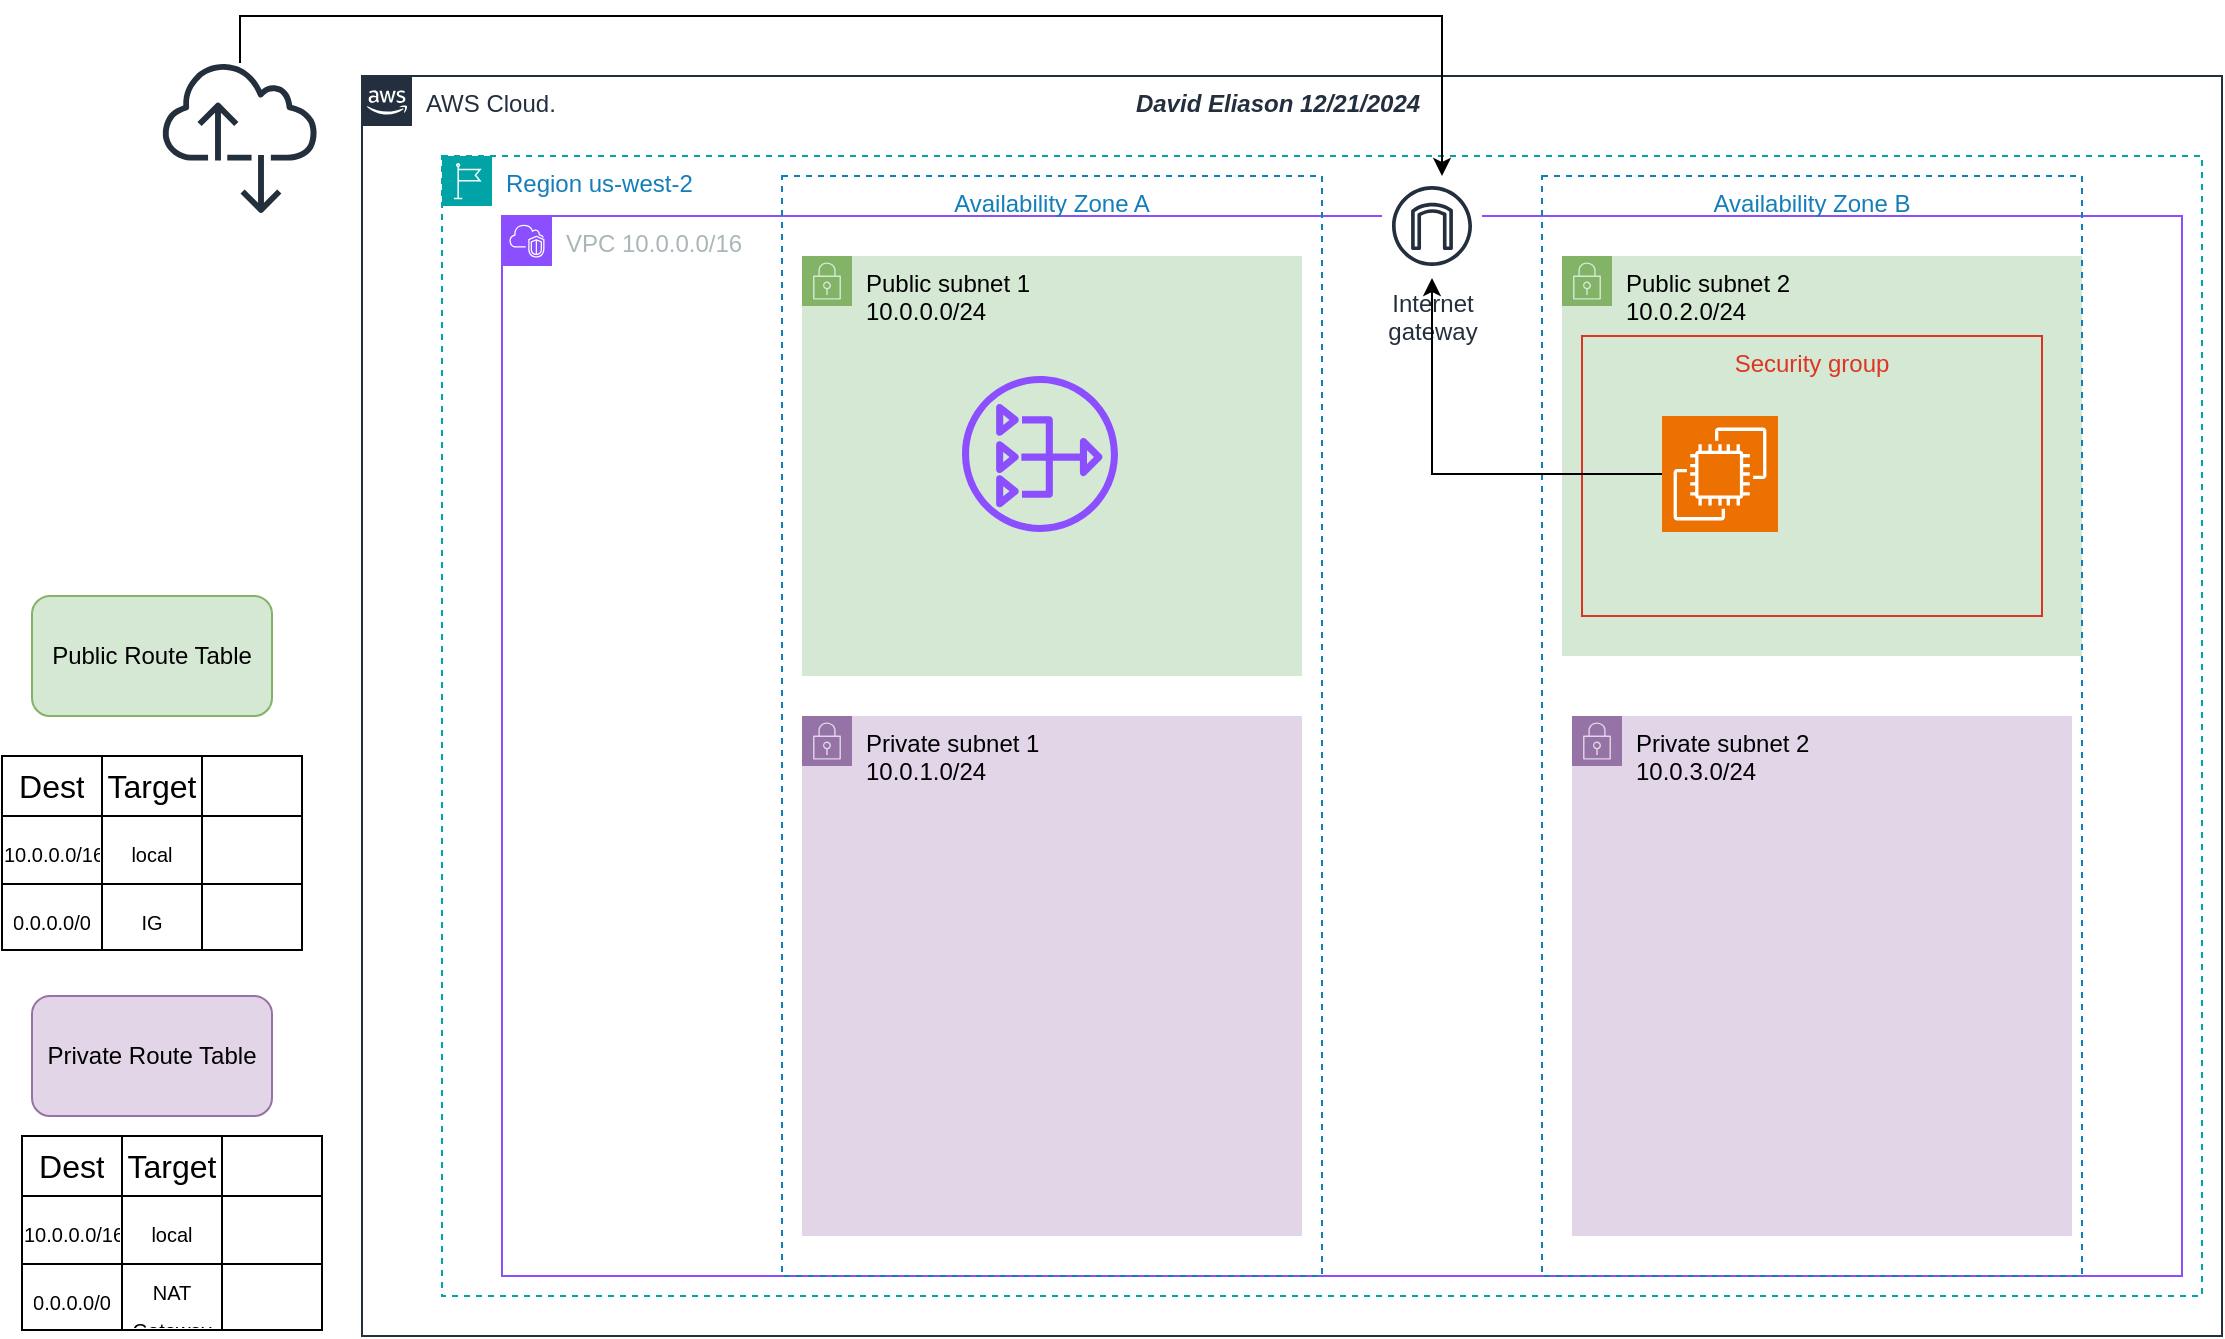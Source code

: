 <mxfile version="25.0.3">
  <diagram name="Page-1" id="vrFGVNxduuFk5WtsSmBy">
    <mxGraphModel dx="1992" dy="1884" grid="1" gridSize="10" guides="1" tooltips="1" connect="1" arrows="1" fold="1" page="1" pageScale="1" pageWidth="850" pageHeight="1100" math="0" shadow="0">
      <root>
        <mxCell id="0" />
        <mxCell id="1" parent="0" />
        <mxCell id="mnMjgfDMLzWEeDn6TH5Z-1" value="AWS Cloud.&amp;nbsp; &amp;nbsp; &amp;nbsp; &amp;nbsp; &amp;nbsp; &amp;nbsp; &amp;nbsp; &amp;nbsp; &amp;nbsp; &amp;nbsp; &amp;nbsp; &amp;nbsp; &amp;nbsp; &amp;nbsp; &amp;nbsp; &amp;nbsp; &amp;nbsp; &amp;nbsp; &amp;nbsp; &amp;nbsp; &amp;nbsp; &amp;nbsp; &amp;nbsp; &amp;nbsp; &amp;nbsp; &amp;nbsp; &amp;nbsp; &amp;nbsp; &amp;nbsp; &amp;nbsp; &amp;nbsp; &amp;nbsp; &amp;nbsp; &amp;nbsp; &amp;nbsp; &amp;nbsp; &amp;nbsp; &amp;nbsp; &amp;nbsp; &amp;nbsp; &amp;nbsp; &amp;nbsp; &amp;nbsp; &amp;nbsp;&lt;b&gt;&lt;i&gt;David Eliason 12/21/2024&lt;/i&gt;&lt;/b&gt;" style="points=[[0,0],[0.25,0],[0.5,0],[0.75,0],[1,0],[1,0.25],[1,0.5],[1,0.75],[1,1],[0.75,1],[0.5,1],[0.25,1],[0,1],[0,0.75],[0,0.5],[0,0.25]];outlineConnect=0;gradientColor=none;html=1;whiteSpace=wrap;fontSize=12;fontStyle=0;container=1;pointerEvents=0;collapsible=0;recursiveResize=0;shape=mxgraph.aws4.group;grIcon=mxgraph.aws4.group_aws_cloud_alt;strokeColor=#232F3E;fillColor=none;verticalAlign=top;align=left;spacingLeft=30;fontColor=#232F3E;dashed=0;" vertex="1" parent="1">
          <mxGeometry x="30" y="20" width="930" height="630" as="geometry" />
        </mxCell>
        <mxCell id="mnMjgfDMLzWEeDn6TH5Z-3" value="Region us-west-2" style="points=[[0,0],[0.25,0],[0.5,0],[0.75,0],[1,0],[1,0.25],[1,0.5],[1,0.75],[1,1],[0.75,1],[0.5,1],[0.25,1],[0,1],[0,0.75],[0,0.5],[0,0.25]];outlineConnect=0;gradientColor=none;html=1;whiteSpace=wrap;fontSize=12;fontStyle=0;container=1;pointerEvents=0;collapsible=0;recursiveResize=0;shape=mxgraph.aws4.group;grIcon=mxgraph.aws4.group_region;strokeColor=#00A4A6;fillColor=none;verticalAlign=top;align=left;spacingLeft=30;fontColor=#147EBA;dashed=1;" vertex="1" parent="mnMjgfDMLzWEeDn6TH5Z-1">
          <mxGeometry x="40" y="40" width="880" height="570" as="geometry" />
        </mxCell>
        <mxCell id="mnMjgfDMLzWEeDn6TH5Z-4" value="VPC 10.0.0.0/16" style="points=[[0,0],[0.25,0],[0.5,0],[0.75,0],[1,0],[1,0.25],[1,0.5],[1,0.75],[1,1],[0.75,1],[0.5,1],[0.25,1],[0,1],[0,0.75],[0,0.5],[0,0.25]];outlineConnect=0;gradientColor=none;html=1;whiteSpace=wrap;fontSize=12;fontStyle=0;container=1;pointerEvents=0;collapsible=0;recursiveResize=0;shape=mxgraph.aws4.group;grIcon=mxgraph.aws4.group_vpc2;strokeColor=#8C4FFF;fillColor=none;verticalAlign=top;align=left;spacingLeft=30;fontColor=#AAB7B8;dashed=0;" vertex="1" parent="mnMjgfDMLzWEeDn6TH5Z-3">
          <mxGeometry x="30" y="30" width="840" height="530" as="geometry" />
        </mxCell>
        <mxCell id="mnMjgfDMLzWEeDn6TH5Z-13" value="Public subnet 2&lt;div&gt;10.0.2.0/24&lt;/div&gt;" style="points=[[0,0],[0.25,0],[0.5,0],[0.75,0],[1,0],[1,0.25],[1,0.5],[1,0.75],[1,1],[0.75,1],[0.5,1],[0.25,1],[0,1],[0,0.75],[0,0.5],[0,0.25]];outlineConnect=0;html=1;whiteSpace=wrap;fontSize=12;fontStyle=0;container=1;pointerEvents=0;collapsible=0;recursiveResize=0;shape=mxgraph.aws4.group;grIcon=mxgraph.aws4.group_security_group;grStroke=0;strokeColor=#82b366;fillColor=#d5e8d4;verticalAlign=top;align=left;spacingLeft=30;dashed=0;" vertex="1" parent="mnMjgfDMLzWEeDn6TH5Z-4">
          <mxGeometry x="530" y="20" width="260" height="200" as="geometry" />
        </mxCell>
        <mxCell id="mnMjgfDMLzWEeDn6TH5Z-14" value="Security group" style="fillColor=none;strokeColor=#DD3522;verticalAlign=top;fontStyle=0;fontColor=#DD3522;whiteSpace=wrap;html=1;" vertex="1" parent="mnMjgfDMLzWEeDn6TH5Z-13">
          <mxGeometry x="10" y="40" width="230" height="140" as="geometry" />
        </mxCell>
        <mxCell id="mnMjgfDMLzWEeDn6TH5Z-15" value="Private subnet 2&lt;div&gt;10.0.3.0/24&lt;/div&gt;" style="points=[[0,0],[0.25,0],[0.5,0],[0.75,0],[1,0],[1,0.25],[1,0.5],[1,0.75],[1,1],[0.75,1],[0.5,1],[0.25,1],[0,1],[0,0.75],[0,0.5],[0,0.25]];outlineConnect=0;html=1;whiteSpace=wrap;fontSize=12;fontStyle=0;container=1;pointerEvents=0;collapsible=0;recursiveResize=0;shape=mxgraph.aws4.group;grIcon=mxgraph.aws4.group_security_group;grStroke=0;strokeColor=#9673a6;fillColor=#e1d5e7;verticalAlign=top;align=left;spacingLeft=30;dashed=0;" vertex="1" parent="mnMjgfDMLzWEeDn6TH5Z-4">
          <mxGeometry x="535" y="250" width="250" height="260" as="geometry" />
        </mxCell>
        <mxCell id="mnMjgfDMLzWEeDn6TH5Z-16" value="Private subnet 1&lt;div&gt;10.0.1.0/24&lt;/div&gt;" style="points=[[0,0],[0.25,0],[0.5,0],[0.75,0],[1,0],[1,0.25],[1,0.5],[1,0.75],[1,1],[0.75,1],[0.5,1],[0.25,1],[0,1],[0,0.75],[0,0.5],[0,0.25]];outlineConnect=0;html=1;whiteSpace=wrap;fontSize=12;fontStyle=0;container=1;pointerEvents=0;collapsible=0;recursiveResize=0;shape=mxgraph.aws4.group;grIcon=mxgraph.aws4.group_security_group;grStroke=0;strokeColor=#9673a6;fillColor=#e1d5e7;verticalAlign=top;align=left;spacingLeft=30;dashed=0;" vertex="1" parent="mnMjgfDMLzWEeDn6TH5Z-4">
          <mxGeometry x="150" y="250" width="250" height="260" as="geometry" />
        </mxCell>
        <mxCell id="mnMjgfDMLzWEeDn6TH5Z-19" value="Availability Zone B" style="fillColor=none;strokeColor=#147EBA;dashed=1;verticalAlign=top;fontStyle=0;fontColor=#147EBA;whiteSpace=wrap;html=1;" vertex="1" parent="mnMjgfDMLzWEeDn6TH5Z-4">
          <mxGeometry x="520" y="-20" width="270" height="550" as="geometry" />
        </mxCell>
        <mxCell id="mnMjgfDMLzWEeDn6TH5Z-20" value="" style="sketch=0;points=[[0,0,0],[0.25,0,0],[0.5,0,0],[0.75,0,0],[1,0,0],[0,1,0],[0.25,1,0],[0.5,1,0],[0.75,1,0],[1,1,0],[0,0.25,0],[0,0.5,0],[0,0.75,0],[1,0.25,0],[1,0.5,0],[1,0.75,0]];outlineConnect=0;fontColor=#232F3E;fillColor=#ED7100;strokeColor=#ffffff;dashed=0;verticalLabelPosition=bottom;verticalAlign=top;align=center;html=1;fontSize=12;fontStyle=0;aspect=fixed;shape=mxgraph.aws4.resourceIcon;resIcon=mxgraph.aws4.ec2;" vertex="1" parent="mnMjgfDMLzWEeDn6TH5Z-4">
          <mxGeometry x="580" y="100" width="58" height="58" as="geometry" />
        </mxCell>
        <mxCell id="mnMjgfDMLzWEeDn6TH5Z-7" value="Public subnet 1&amp;nbsp;&lt;div&gt;10.0.0.0/24&lt;/div&gt;&lt;div&gt;&lt;br&gt;&lt;/div&gt;" style="points=[[0,0],[0.25,0],[0.5,0],[0.75,0],[1,0],[1,0.25],[1,0.5],[1,0.75],[1,1],[0.75,1],[0.5,1],[0.25,1],[0,1],[0,0.75],[0,0.5],[0,0.25]];outlineConnect=0;html=1;whiteSpace=wrap;fontSize=12;fontStyle=0;container=1;pointerEvents=0;collapsible=0;recursiveResize=0;shape=mxgraph.aws4.group;grIcon=mxgraph.aws4.group_security_group;grStroke=0;strokeColor=#82b366;fillColor=#d5e8d4;verticalAlign=top;align=left;spacingLeft=30;dashed=0;" vertex="1" parent="mnMjgfDMLzWEeDn6TH5Z-3">
          <mxGeometry x="180" y="50" width="250" height="210" as="geometry" />
        </mxCell>
        <mxCell id="mnMjgfDMLzWEeDn6TH5Z-18" value="Availability Zone A" style="fillColor=none;strokeColor=#147EBA;dashed=1;verticalAlign=top;fontStyle=0;fontColor=#147EBA;whiteSpace=wrap;html=1;" vertex="1" parent="mnMjgfDMLzWEeDn6TH5Z-3">
          <mxGeometry x="170" y="10" width="270" height="550" as="geometry" />
        </mxCell>
        <mxCell id="mnMjgfDMLzWEeDn6TH5Z-21" value="Internet&#xa;gateway" style="sketch=0;outlineConnect=0;fontColor=#232F3E;gradientColor=none;strokeColor=#232F3E;fillColor=#ffffff;dashed=0;verticalLabelPosition=bottom;verticalAlign=top;align=center;html=1;fontSize=12;fontStyle=0;aspect=fixed;shape=mxgraph.aws4.resourceIcon;resIcon=mxgraph.aws4.internet_gateway;" vertex="1" parent="mnMjgfDMLzWEeDn6TH5Z-3">
          <mxGeometry x="470" y="10" width="50" height="50" as="geometry" />
        </mxCell>
        <mxCell id="mnMjgfDMLzWEeDn6TH5Z-25" style="edgeStyle=orthogonalEdgeStyle;rounded=0;orthogonalLoop=1;jettySize=auto;html=1;targetPerimeterSpacing=1;" edge="1" parent="mnMjgfDMLzWEeDn6TH5Z-3" source="mnMjgfDMLzWEeDn6TH5Z-20" target="mnMjgfDMLzWEeDn6TH5Z-21">
          <mxGeometry relative="1" as="geometry" />
        </mxCell>
        <mxCell id="mnMjgfDMLzWEeDn6TH5Z-29" value="" style="sketch=0;outlineConnect=0;fontColor=#232F3E;gradientColor=none;fillColor=#8C4FFF;strokeColor=none;dashed=0;verticalLabelPosition=bottom;verticalAlign=top;align=center;html=1;fontSize=12;fontStyle=0;aspect=fixed;pointerEvents=1;shape=mxgraph.aws4.nat_gateway;" vertex="1" parent="mnMjgfDMLzWEeDn6TH5Z-3">
          <mxGeometry x="260" y="110" width="78" height="78" as="geometry" />
        </mxCell>
        <mxCell id="mnMjgfDMLzWEeDn6TH5Z-28" style="edgeStyle=orthogonalEdgeStyle;rounded=0;orthogonalLoop=1;jettySize=auto;html=1;" edge="1" parent="1" source="mnMjgfDMLzWEeDn6TH5Z-26" target="mnMjgfDMLzWEeDn6TH5Z-21">
          <mxGeometry relative="1" as="geometry">
            <Array as="points">
              <mxPoint x="-31" y="-10" />
              <mxPoint x="570" y="-10" />
            </Array>
          </mxGeometry>
        </mxCell>
        <mxCell id="mnMjgfDMLzWEeDn6TH5Z-26" value="" style="sketch=0;outlineConnect=0;fontColor=#232F3E;gradientColor=none;fillColor=#232F3D;strokeColor=none;dashed=0;verticalLabelPosition=bottom;verticalAlign=top;align=center;html=1;fontSize=12;fontStyle=0;aspect=fixed;pointerEvents=1;shape=mxgraph.aws4.internet_alt2;" vertex="1" parent="1">
          <mxGeometry x="-70" y="12" width="78" height="78" as="geometry" />
        </mxCell>
        <mxCell id="mnMjgfDMLzWEeDn6TH5Z-31" value="" style="shape=table;startSize=0;container=1;collapsible=0;childLayout=tableLayout;fontSize=16;" vertex="1" parent="1">
          <mxGeometry x="-150" y="360" width="150" height="97" as="geometry" />
        </mxCell>
        <mxCell id="mnMjgfDMLzWEeDn6TH5Z-32" value="" style="shape=tableRow;horizontal=0;startSize=0;swimlaneHead=0;swimlaneBody=0;strokeColor=inherit;top=0;left=0;bottom=0;right=0;collapsible=0;dropTarget=0;fillColor=none;points=[[0,0.5],[1,0.5]];portConstraint=eastwest;fontSize=16;" vertex="1" parent="mnMjgfDMLzWEeDn6TH5Z-31">
          <mxGeometry width="150" height="30" as="geometry" />
        </mxCell>
        <mxCell id="mnMjgfDMLzWEeDn6TH5Z-33" value="Dest" style="shape=partialRectangle;html=1;whiteSpace=wrap;connectable=0;strokeColor=inherit;overflow=hidden;fillColor=none;top=0;left=0;bottom=0;right=0;pointerEvents=1;fontSize=16;" vertex="1" parent="mnMjgfDMLzWEeDn6TH5Z-32">
          <mxGeometry width="50" height="30" as="geometry">
            <mxRectangle width="50" height="30" as="alternateBounds" />
          </mxGeometry>
        </mxCell>
        <mxCell id="mnMjgfDMLzWEeDn6TH5Z-34" value="Target" style="shape=partialRectangle;html=1;whiteSpace=wrap;connectable=0;strokeColor=inherit;overflow=hidden;fillColor=none;top=0;left=0;bottom=0;right=0;pointerEvents=1;fontSize=16;" vertex="1" parent="mnMjgfDMLzWEeDn6TH5Z-32">
          <mxGeometry x="50" width="50" height="30" as="geometry">
            <mxRectangle width="50" height="30" as="alternateBounds" />
          </mxGeometry>
        </mxCell>
        <mxCell id="mnMjgfDMLzWEeDn6TH5Z-35" value="" style="shape=partialRectangle;html=1;whiteSpace=wrap;connectable=0;strokeColor=inherit;overflow=hidden;fillColor=none;top=0;left=0;bottom=0;right=0;pointerEvents=1;fontSize=16;" vertex="1" parent="mnMjgfDMLzWEeDn6TH5Z-32">
          <mxGeometry x="100" width="50" height="30" as="geometry">
            <mxRectangle width="50" height="30" as="alternateBounds" />
          </mxGeometry>
        </mxCell>
        <mxCell id="mnMjgfDMLzWEeDn6TH5Z-36" value="" style="shape=tableRow;horizontal=0;startSize=0;swimlaneHead=0;swimlaneBody=0;strokeColor=inherit;top=0;left=0;bottom=0;right=0;collapsible=0;dropTarget=0;fillColor=none;points=[[0,0.5],[1,0.5]];portConstraint=eastwest;fontSize=16;" vertex="1" parent="mnMjgfDMLzWEeDn6TH5Z-31">
          <mxGeometry y="30" width="150" height="34" as="geometry" />
        </mxCell>
        <mxCell id="mnMjgfDMLzWEeDn6TH5Z-37" value="&lt;font size=&quot;1&quot;&gt;10.0.0.0/16&lt;/font&gt;" style="shape=partialRectangle;html=1;whiteSpace=wrap;connectable=0;strokeColor=inherit;overflow=hidden;fillColor=none;top=0;left=0;bottom=0;right=0;pointerEvents=1;fontSize=16;" vertex="1" parent="mnMjgfDMLzWEeDn6TH5Z-36">
          <mxGeometry width="50" height="34" as="geometry">
            <mxRectangle width="50" height="34" as="alternateBounds" />
          </mxGeometry>
        </mxCell>
        <mxCell id="mnMjgfDMLzWEeDn6TH5Z-38" value="&lt;font size=&quot;1&quot;&gt;local&lt;/font&gt;" style="shape=partialRectangle;html=1;whiteSpace=wrap;connectable=0;strokeColor=inherit;overflow=hidden;fillColor=none;top=0;left=0;bottom=0;right=0;pointerEvents=1;fontSize=16;" vertex="1" parent="mnMjgfDMLzWEeDn6TH5Z-36">
          <mxGeometry x="50" width="50" height="34" as="geometry">
            <mxRectangle width="50" height="34" as="alternateBounds" />
          </mxGeometry>
        </mxCell>
        <mxCell id="mnMjgfDMLzWEeDn6TH5Z-39" value="" style="shape=partialRectangle;html=1;whiteSpace=wrap;connectable=0;strokeColor=inherit;overflow=hidden;fillColor=none;top=0;left=0;bottom=0;right=0;pointerEvents=1;fontSize=16;" vertex="1" parent="mnMjgfDMLzWEeDn6TH5Z-36">
          <mxGeometry x="100" width="50" height="34" as="geometry">
            <mxRectangle width="50" height="34" as="alternateBounds" />
          </mxGeometry>
        </mxCell>
        <mxCell id="mnMjgfDMLzWEeDn6TH5Z-40" value="" style="shape=tableRow;horizontal=0;startSize=0;swimlaneHead=0;swimlaneBody=0;strokeColor=inherit;top=0;left=0;bottom=0;right=0;collapsible=0;dropTarget=0;fillColor=none;points=[[0,0.5],[1,0.5]];portConstraint=eastwest;fontSize=16;" vertex="1" parent="mnMjgfDMLzWEeDn6TH5Z-31">
          <mxGeometry y="64" width="150" height="33" as="geometry" />
        </mxCell>
        <mxCell id="mnMjgfDMLzWEeDn6TH5Z-41" value="&lt;font size=&quot;1&quot;&gt;0.0.0.0/0&lt;/font&gt;" style="shape=partialRectangle;html=1;whiteSpace=wrap;connectable=0;strokeColor=inherit;overflow=hidden;fillColor=none;top=0;left=0;bottom=0;right=0;pointerEvents=1;fontSize=16;" vertex="1" parent="mnMjgfDMLzWEeDn6TH5Z-40">
          <mxGeometry width="50" height="33" as="geometry">
            <mxRectangle width="50" height="33" as="alternateBounds" />
          </mxGeometry>
        </mxCell>
        <mxCell id="mnMjgfDMLzWEeDn6TH5Z-42" value="&lt;font size=&quot;1&quot;&gt;IG&lt;/font&gt;" style="shape=partialRectangle;html=1;whiteSpace=wrap;connectable=0;strokeColor=inherit;overflow=hidden;fillColor=none;top=0;left=0;bottom=0;right=0;pointerEvents=1;fontSize=16;" vertex="1" parent="mnMjgfDMLzWEeDn6TH5Z-40">
          <mxGeometry x="50" width="50" height="33" as="geometry">
            <mxRectangle width="50" height="33" as="alternateBounds" />
          </mxGeometry>
        </mxCell>
        <mxCell id="mnMjgfDMLzWEeDn6TH5Z-43" value="" style="shape=partialRectangle;html=1;whiteSpace=wrap;connectable=0;strokeColor=inherit;overflow=hidden;fillColor=none;top=0;left=0;bottom=0;right=0;pointerEvents=1;fontSize=16;" vertex="1" parent="mnMjgfDMLzWEeDn6TH5Z-40">
          <mxGeometry x="100" width="50" height="33" as="geometry">
            <mxRectangle width="50" height="33" as="alternateBounds" />
          </mxGeometry>
        </mxCell>
        <mxCell id="mnMjgfDMLzWEeDn6TH5Z-44" value="Private Route Table" style="rounded=1;whiteSpace=wrap;html=1;fillColor=#e1d5e7;strokeColor=#9673a6;" vertex="1" parent="1">
          <mxGeometry x="-135" y="480" width="120" height="60" as="geometry" />
        </mxCell>
        <mxCell id="mnMjgfDMLzWEeDn6TH5Z-45" value="Public Route Table" style="rounded=1;whiteSpace=wrap;html=1;fillColor=#d5e8d4;strokeColor=#82b366;" vertex="1" parent="1">
          <mxGeometry x="-135" y="280" width="120" height="60" as="geometry" />
        </mxCell>
        <mxCell id="mnMjgfDMLzWEeDn6TH5Z-63" value="" style="shape=table;startSize=0;container=1;collapsible=0;childLayout=tableLayout;fontSize=16;" vertex="1" parent="1">
          <mxGeometry x="-140" y="550" width="150" height="97" as="geometry" />
        </mxCell>
        <mxCell id="mnMjgfDMLzWEeDn6TH5Z-64" value="" style="shape=tableRow;horizontal=0;startSize=0;swimlaneHead=0;swimlaneBody=0;strokeColor=inherit;top=0;left=0;bottom=0;right=0;collapsible=0;dropTarget=0;fillColor=none;points=[[0,0.5],[1,0.5]];portConstraint=eastwest;fontSize=16;" vertex="1" parent="mnMjgfDMLzWEeDn6TH5Z-63">
          <mxGeometry width="150" height="30" as="geometry" />
        </mxCell>
        <mxCell id="mnMjgfDMLzWEeDn6TH5Z-65" value="Dest" style="shape=partialRectangle;html=1;whiteSpace=wrap;connectable=0;strokeColor=inherit;overflow=hidden;fillColor=none;top=0;left=0;bottom=0;right=0;pointerEvents=1;fontSize=16;" vertex="1" parent="mnMjgfDMLzWEeDn6TH5Z-64">
          <mxGeometry width="50" height="30" as="geometry">
            <mxRectangle width="50" height="30" as="alternateBounds" />
          </mxGeometry>
        </mxCell>
        <mxCell id="mnMjgfDMLzWEeDn6TH5Z-66" value="Target" style="shape=partialRectangle;html=1;whiteSpace=wrap;connectable=0;strokeColor=inherit;overflow=hidden;fillColor=none;top=0;left=0;bottom=0;right=0;pointerEvents=1;fontSize=16;" vertex="1" parent="mnMjgfDMLzWEeDn6TH5Z-64">
          <mxGeometry x="50" width="50" height="30" as="geometry">
            <mxRectangle width="50" height="30" as="alternateBounds" />
          </mxGeometry>
        </mxCell>
        <mxCell id="mnMjgfDMLzWEeDn6TH5Z-67" value="" style="shape=partialRectangle;html=1;whiteSpace=wrap;connectable=0;strokeColor=inherit;overflow=hidden;fillColor=none;top=0;left=0;bottom=0;right=0;pointerEvents=1;fontSize=16;" vertex="1" parent="mnMjgfDMLzWEeDn6TH5Z-64">
          <mxGeometry x="100" width="50" height="30" as="geometry">
            <mxRectangle width="50" height="30" as="alternateBounds" />
          </mxGeometry>
        </mxCell>
        <mxCell id="mnMjgfDMLzWEeDn6TH5Z-68" value="" style="shape=tableRow;horizontal=0;startSize=0;swimlaneHead=0;swimlaneBody=0;strokeColor=inherit;top=0;left=0;bottom=0;right=0;collapsible=0;dropTarget=0;fillColor=none;points=[[0,0.5],[1,0.5]];portConstraint=eastwest;fontSize=16;" vertex="1" parent="mnMjgfDMLzWEeDn6TH5Z-63">
          <mxGeometry y="30" width="150" height="34" as="geometry" />
        </mxCell>
        <mxCell id="mnMjgfDMLzWEeDn6TH5Z-69" value="&lt;font size=&quot;1&quot;&gt;10.0.0.0/16&lt;/font&gt;" style="shape=partialRectangle;html=1;whiteSpace=wrap;connectable=0;strokeColor=inherit;overflow=hidden;fillColor=none;top=0;left=0;bottom=0;right=0;pointerEvents=1;fontSize=16;" vertex="1" parent="mnMjgfDMLzWEeDn6TH5Z-68">
          <mxGeometry width="50" height="34" as="geometry">
            <mxRectangle width="50" height="34" as="alternateBounds" />
          </mxGeometry>
        </mxCell>
        <mxCell id="mnMjgfDMLzWEeDn6TH5Z-70" value="&lt;font size=&quot;1&quot;&gt;local&lt;/font&gt;" style="shape=partialRectangle;html=1;whiteSpace=wrap;connectable=0;strokeColor=inherit;overflow=hidden;fillColor=none;top=0;left=0;bottom=0;right=0;pointerEvents=1;fontSize=16;" vertex="1" parent="mnMjgfDMLzWEeDn6TH5Z-68">
          <mxGeometry x="50" width="50" height="34" as="geometry">
            <mxRectangle width="50" height="34" as="alternateBounds" />
          </mxGeometry>
        </mxCell>
        <mxCell id="mnMjgfDMLzWEeDn6TH5Z-71" value="" style="shape=partialRectangle;html=1;whiteSpace=wrap;connectable=0;strokeColor=inherit;overflow=hidden;fillColor=none;top=0;left=0;bottom=0;right=0;pointerEvents=1;fontSize=16;" vertex="1" parent="mnMjgfDMLzWEeDn6TH5Z-68">
          <mxGeometry x="100" width="50" height="34" as="geometry">
            <mxRectangle width="50" height="34" as="alternateBounds" />
          </mxGeometry>
        </mxCell>
        <mxCell id="mnMjgfDMLzWEeDn6TH5Z-72" value="" style="shape=tableRow;horizontal=0;startSize=0;swimlaneHead=0;swimlaneBody=0;strokeColor=inherit;top=0;left=0;bottom=0;right=0;collapsible=0;dropTarget=0;fillColor=none;points=[[0,0.5],[1,0.5]];portConstraint=eastwest;fontSize=16;" vertex="1" parent="mnMjgfDMLzWEeDn6TH5Z-63">
          <mxGeometry y="64" width="150" height="33" as="geometry" />
        </mxCell>
        <mxCell id="mnMjgfDMLzWEeDn6TH5Z-73" value="&lt;font size=&quot;1&quot;&gt;0.0.0.0/0&lt;/font&gt;" style="shape=partialRectangle;html=1;whiteSpace=wrap;connectable=0;strokeColor=inherit;overflow=hidden;fillColor=none;top=0;left=0;bottom=0;right=0;pointerEvents=1;fontSize=16;" vertex="1" parent="mnMjgfDMLzWEeDn6TH5Z-72">
          <mxGeometry width="50" height="33" as="geometry">
            <mxRectangle width="50" height="33" as="alternateBounds" />
          </mxGeometry>
        </mxCell>
        <mxCell id="mnMjgfDMLzWEeDn6TH5Z-74" value="&lt;font size=&quot;1&quot;&gt;NAT Gateway&lt;/font&gt;" style="shape=partialRectangle;html=1;whiteSpace=wrap;connectable=0;strokeColor=inherit;overflow=hidden;fillColor=none;top=0;left=0;bottom=0;right=0;pointerEvents=1;fontSize=16;" vertex="1" parent="mnMjgfDMLzWEeDn6TH5Z-72">
          <mxGeometry x="50" width="50" height="33" as="geometry">
            <mxRectangle width="50" height="33" as="alternateBounds" />
          </mxGeometry>
        </mxCell>
        <mxCell id="mnMjgfDMLzWEeDn6TH5Z-75" value="" style="shape=partialRectangle;html=1;whiteSpace=wrap;connectable=0;strokeColor=inherit;overflow=hidden;fillColor=none;top=0;left=0;bottom=0;right=0;pointerEvents=1;fontSize=16;" vertex="1" parent="mnMjgfDMLzWEeDn6TH5Z-72">
          <mxGeometry x="100" width="50" height="33" as="geometry">
            <mxRectangle width="50" height="33" as="alternateBounds" />
          </mxGeometry>
        </mxCell>
      </root>
    </mxGraphModel>
  </diagram>
</mxfile>
